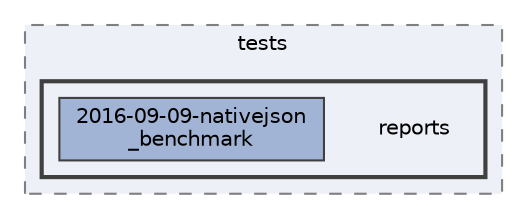 digraph "/home/ale/sparse-matrix/json/tests/reports"
{
 // LATEX_PDF_SIZE
  bgcolor="transparent";
  edge [fontname=Helvetica,fontsize=10,labelfontname=Helvetica,labelfontsize=10];
  node [fontname=Helvetica,fontsize=10,shape=box,height=0.2,width=0.4];
  compound=true
  subgraph clusterdir_47933e5da5f5e742ee846a12493ced92 {
    graph [ bgcolor="#edf0f7", pencolor="grey50", label="tests", fontname=Helvetica,fontsize=10 style="filled,dashed", URL="dir_47933e5da5f5e742ee846a12493ced92.html",tooltip=""]
  subgraph clusterdir_7dbccfb48b5fc2a7b8a0073d68fcaa01 {
    graph [ bgcolor="#edf0f7", pencolor="grey25", label="", fontname=Helvetica,fontsize=10 style="filled,bold", URL="dir_7dbccfb48b5fc2a7b8a0073d68fcaa01.html",tooltip=""]
    dir_7dbccfb48b5fc2a7b8a0073d68fcaa01 [shape=plaintext, label="reports"];
  dir_1892a7784fa60f5b93b91ed7354e20d6 [label="2016-09-09-nativejson\l_benchmark", fillcolor="#a2b4d6", color="grey25", style="filled", URL="dir_1892a7784fa60f5b93b91ed7354e20d6.html",tooltip=""];
  }
  }
}
